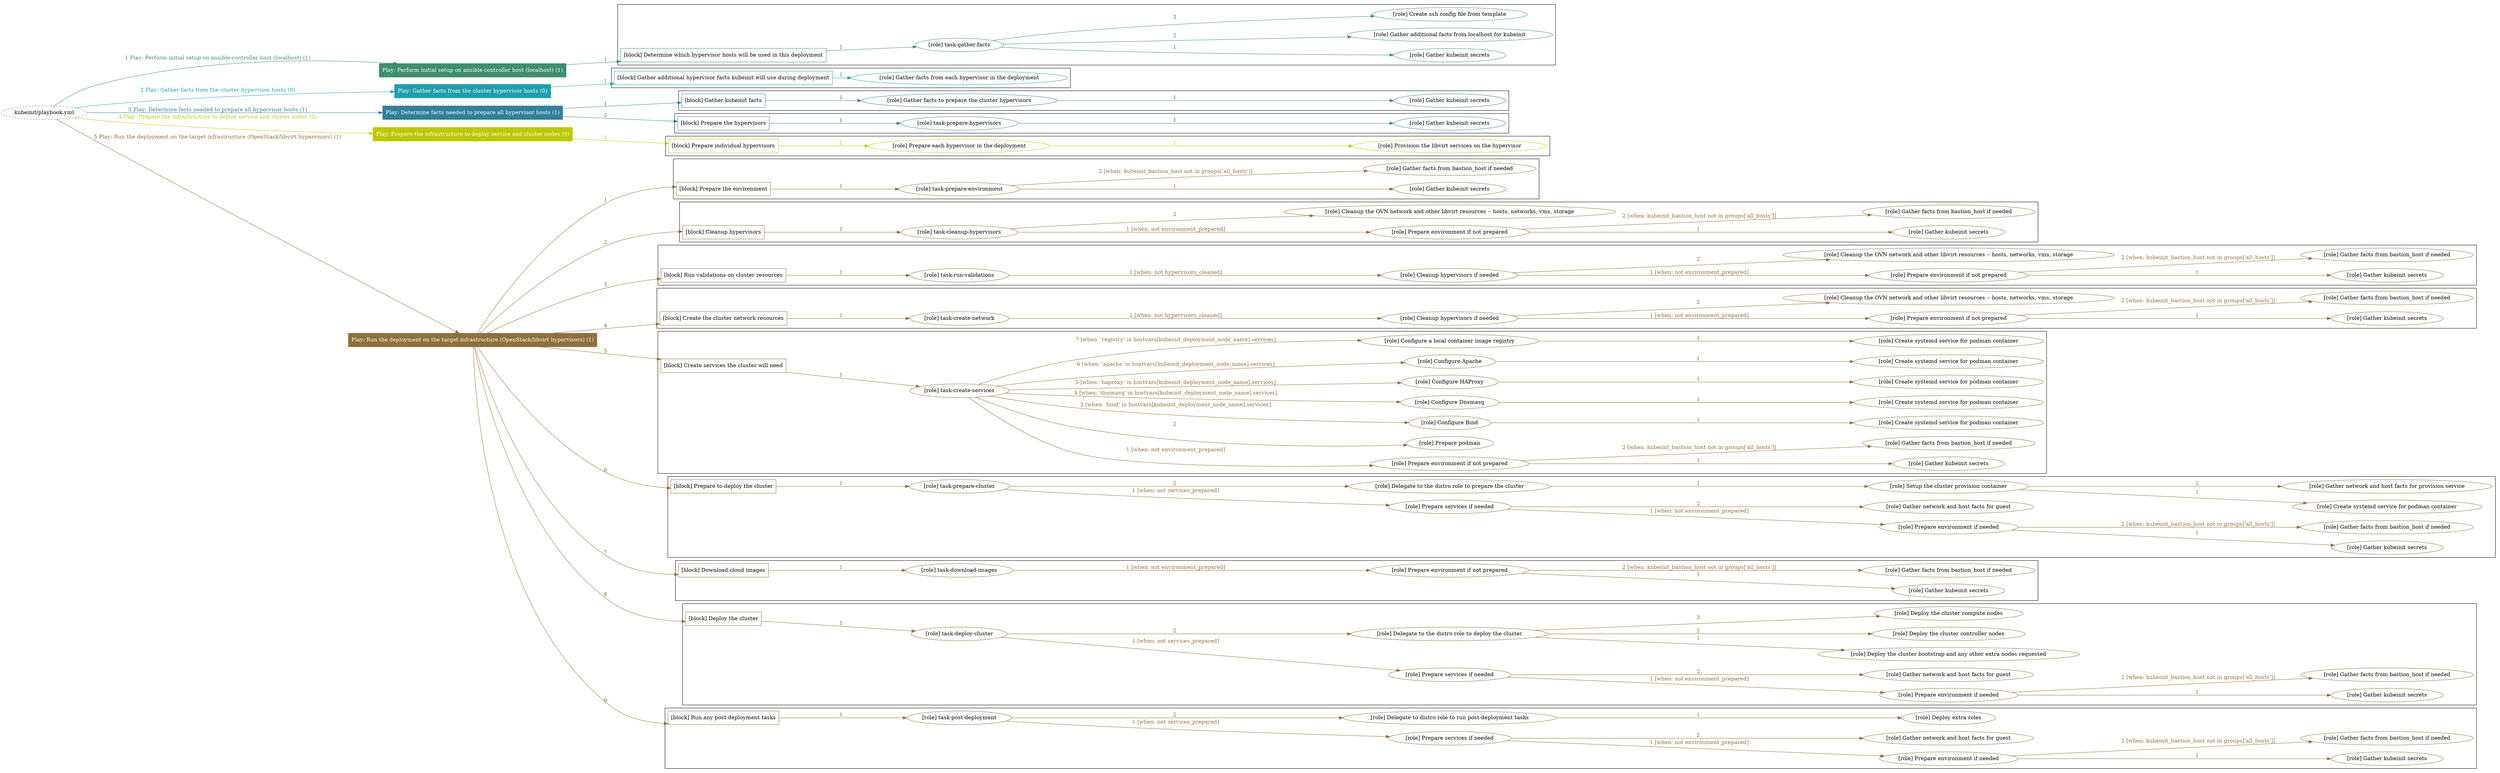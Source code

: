 digraph {
	graph [concentrate=true ordering=in rankdir=LR ratio=fill]
	edge [esep=5 sep=10]
	"kubeinit/playbook.yml" [URL="/home/runner/work/kubeinit/kubeinit/kubeinit/playbook.yml" id=playbook_536e1653 style=dotted]
	"kubeinit/playbook.yml" -> play_d19e8145 [label="1 Play: Perform initial setup on ansible-controller host (localhost) (1)" color="#3e8e6e" fontcolor="#3e8e6e" id=edge_play_d19e8145 labeltooltip="1 Play: Perform initial setup on ansible-controller host (localhost) (1)" tooltip="1 Play: Perform initial setup on ansible-controller host (localhost) (1)"]
	subgraph "Play: Perform initial setup on ansible-controller host (localhost) (1)" {
		play_d19e8145 [label="Play: Perform initial setup on ansible-controller host (localhost) (1)" URL="/home/runner/work/kubeinit/kubeinit/kubeinit/playbook.yml" color="#3e8e6e" fontcolor="#ffffff" id=play_d19e8145 shape=box style=filled tooltip=localhost]
		play_d19e8145 -> block_2a845698 [label=1 color="#3e8e6e" fontcolor="#3e8e6e" id=edge_block_2a845698 labeltooltip=1 tooltip=1]
		subgraph cluster_block_2a845698 {
			block_2a845698 [label="[block] Determine which hypervisor hosts will be used in this deployment" URL="/home/runner/work/kubeinit/kubeinit/kubeinit/playbook.yml" color="#3e8e6e" id=block_2a845698 labeltooltip="Determine which hypervisor hosts will be used in this deployment" shape=box tooltip="Determine which hypervisor hosts will be used in this deployment"]
			block_2a845698 -> role_b7014bce [label="1 " color="#3e8e6e" fontcolor="#3e8e6e" id=edge_role_b7014bce labeltooltip="1 " tooltip="1 "]
			subgraph "task-gather-facts" {
				role_b7014bce [label="[role] task-gather-facts" URL="/home/runner/work/kubeinit/kubeinit/kubeinit/playbook.yml" color="#3e8e6e" id=role_b7014bce tooltip="task-gather-facts"]
				role_b7014bce -> role_d60affe5 [label="1 " color="#3e8e6e" fontcolor="#3e8e6e" id=edge_role_d60affe5 labeltooltip="1 " tooltip="1 "]
				subgraph "Gather kubeinit secrets" {
					role_d60affe5 [label="[role] Gather kubeinit secrets" URL="/home/runner/.ansible/collections/ansible_collections/kubeinit/kubeinit/roles/kubeinit_prepare/tasks/build_hypervisors_group.yml" color="#3e8e6e" id=role_d60affe5 tooltip="Gather kubeinit secrets"]
				}
				role_b7014bce -> role_741e6eee [label="2 " color="#3e8e6e" fontcolor="#3e8e6e" id=edge_role_741e6eee labeltooltip="2 " tooltip="2 "]
				subgraph "Gather additional facts from localhost for kubeinit" {
					role_741e6eee [label="[role] Gather additional facts from localhost for kubeinit" URL="/home/runner/.ansible/collections/ansible_collections/kubeinit/kubeinit/roles/kubeinit_prepare/tasks/build_hypervisors_group.yml" color="#3e8e6e" id=role_741e6eee tooltip="Gather additional facts from localhost for kubeinit"]
				}
				role_b7014bce -> role_6c983007 [label="3 " color="#3e8e6e" fontcolor="#3e8e6e" id=edge_role_6c983007 labeltooltip="3 " tooltip="3 "]
				subgraph "Create ssh config file from template" {
					role_6c983007 [label="[role] Create ssh config file from template" URL="/home/runner/.ansible/collections/ansible_collections/kubeinit/kubeinit/roles/kubeinit_prepare/tasks/build_hypervisors_group.yml" color="#3e8e6e" id=role_6c983007 tooltip="Create ssh config file from template"]
				}
			}
		}
	}
	"kubeinit/playbook.yml" -> play_57cde529 [label="2 Play: Gather facts from the cluster hypervisor hosts (0)" color="#1f9fad" fontcolor="#1f9fad" id=edge_play_57cde529 labeltooltip="2 Play: Gather facts from the cluster hypervisor hosts (0)" tooltip="2 Play: Gather facts from the cluster hypervisor hosts (0)"]
	subgraph "Play: Gather facts from the cluster hypervisor hosts (0)" {
		play_57cde529 [label="Play: Gather facts from the cluster hypervisor hosts (0)" URL="/home/runner/work/kubeinit/kubeinit/kubeinit/playbook.yml" color="#1f9fad" fontcolor="#ffffff" id=play_57cde529 shape=box style=filled tooltip="Play: Gather facts from the cluster hypervisor hosts (0)"]
		play_57cde529 -> block_095877a0 [label=1 color="#1f9fad" fontcolor="#1f9fad" id=edge_block_095877a0 labeltooltip=1 tooltip=1]
		subgraph cluster_block_095877a0 {
			block_095877a0 [label="[block] Gather additional hypervisor facts kubeinit will use during deployment" URL="/home/runner/work/kubeinit/kubeinit/kubeinit/playbook.yml" color="#1f9fad" id=block_095877a0 labeltooltip="Gather additional hypervisor facts kubeinit will use during deployment" shape=box tooltip="Gather additional hypervisor facts kubeinit will use during deployment"]
			block_095877a0 -> role_99099897 [label="1 " color="#1f9fad" fontcolor="#1f9fad" id=edge_role_99099897 labeltooltip="1 " tooltip="1 "]
			subgraph "Gather facts from each hypervisor in the deployment" {
				role_99099897 [label="[role] Gather facts from each hypervisor in the deployment" URL="/home/runner/work/kubeinit/kubeinit/kubeinit/playbook.yml" color="#1f9fad" id=role_99099897 tooltip="Gather facts from each hypervisor in the deployment"]
			}
		}
	}
	"kubeinit/playbook.yml" -> play_1b77b745 [label="3 Play: Determine facts needed to prepare all hypervisor hosts (1)" color="#32809a" fontcolor="#32809a" id=edge_play_1b77b745 labeltooltip="3 Play: Determine facts needed to prepare all hypervisor hosts (1)" tooltip="3 Play: Determine facts needed to prepare all hypervisor hosts (1)"]
	subgraph "Play: Determine facts needed to prepare all hypervisor hosts (1)" {
		play_1b77b745 [label="Play: Determine facts needed to prepare all hypervisor hosts (1)" URL="/home/runner/work/kubeinit/kubeinit/kubeinit/playbook.yml" color="#32809a" fontcolor="#ffffff" id=play_1b77b745 shape=box style=filled tooltip=localhost]
		play_1b77b745 -> block_dcd01503 [label=1 color="#32809a" fontcolor="#32809a" id=edge_block_dcd01503 labeltooltip=1 tooltip=1]
		subgraph cluster_block_dcd01503 {
			block_dcd01503 [label="[block] Gather kubeinit facts" URL="/home/runner/work/kubeinit/kubeinit/kubeinit/playbook.yml" color="#32809a" id=block_dcd01503 labeltooltip="Gather kubeinit facts" shape=box tooltip="Gather kubeinit facts"]
			block_dcd01503 -> role_339c3f8f [label="1 " color="#32809a" fontcolor="#32809a" id=edge_role_339c3f8f labeltooltip="1 " tooltip="1 "]
			subgraph "Gather facts to prepare the cluster hypervisors" {
				role_339c3f8f [label="[role] Gather facts to prepare the cluster hypervisors" URL="/home/runner/work/kubeinit/kubeinit/kubeinit/playbook.yml" color="#32809a" id=role_339c3f8f tooltip="Gather facts to prepare the cluster hypervisors"]
				role_339c3f8f -> role_baa104d7 [label="1 " color="#32809a" fontcolor="#32809a" id=edge_role_baa104d7 labeltooltip="1 " tooltip="1 "]
				subgraph "Gather kubeinit secrets" {
					role_baa104d7 [label="[role] Gather kubeinit secrets" URL="/home/runner/.ansible/collections/ansible_collections/kubeinit/kubeinit/roles/kubeinit_prepare/tasks/gather_kubeinit_facts.yml" color="#32809a" id=role_baa104d7 tooltip="Gather kubeinit secrets"]
				}
			}
		}
		play_1b77b745 -> block_ede0d132 [label=2 color="#32809a" fontcolor="#32809a" id=edge_block_ede0d132 labeltooltip=2 tooltip=2]
		subgraph cluster_block_ede0d132 {
			block_ede0d132 [label="[block] Prepare the hypervisors" URL="/home/runner/work/kubeinit/kubeinit/kubeinit/playbook.yml" color="#32809a" id=block_ede0d132 labeltooltip="Prepare the hypervisors" shape=box tooltip="Prepare the hypervisors"]
			block_ede0d132 -> role_e1e25943 [label="1 " color="#32809a" fontcolor="#32809a" id=edge_role_e1e25943 labeltooltip="1 " tooltip="1 "]
			subgraph "task-prepare-hypervisors" {
				role_e1e25943 [label="[role] task-prepare-hypervisors" URL="/home/runner/work/kubeinit/kubeinit/kubeinit/playbook.yml" color="#32809a" id=role_e1e25943 tooltip="task-prepare-hypervisors"]
				role_e1e25943 -> role_e55cdcf3 [label="1 " color="#32809a" fontcolor="#32809a" id=edge_role_e55cdcf3 labeltooltip="1 " tooltip="1 "]
				subgraph "Gather kubeinit secrets" {
					role_e55cdcf3 [label="[role] Gather kubeinit secrets" URL="/home/runner/.ansible/collections/ansible_collections/kubeinit/kubeinit/roles/kubeinit_prepare/tasks/gather_kubeinit_facts.yml" color="#32809a" id=role_e55cdcf3 tooltip="Gather kubeinit secrets"]
				}
			}
		}
	}
	"kubeinit/playbook.yml" -> play_817be9ef [label="4 Play: Prepare the infrastructure to deploy service and cluster nodes (0)" color="#bdc804" fontcolor="#bdc804" id=edge_play_817be9ef labeltooltip="4 Play: Prepare the infrastructure to deploy service and cluster nodes (0)" tooltip="4 Play: Prepare the infrastructure to deploy service and cluster nodes (0)"]
	subgraph "Play: Prepare the infrastructure to deploy service and cluster nodes (0)" {
		play_817be9ef [label="Play: Prepare the infrastructure to deploy service and cluster nodes (0)" URL="/home/runner/work/kubeinit/kubeinit/kubeinit/playbook.yml" color="#bdc804" fontcolor="#ffffff" id=play_817be9ef shape=box style=filled tooltip="Play: Prepare the infrastructure to deploy service and cluster nodes (0)"]
		play_817be9ef -> block_fa9b9aba [label=1 color="#bdc804" fontcolor="#bdc804" id=edge_block_fa9b9aba labeltooltip=1 tooltip=1]
		subgraph cluster_block_fa9b9aba {
			block_fa9b9aba [label="[block] Prepare individual hypervisors" URL="/home/runner/work/kubeinit/kubeinit/kubeinit/playbook.yml" color="#bdc804" id=block_fa9b9aba labeltooltip="Prepare individual hypervisors" shape=box tooltip="Prepare individual hypervisors"]
			block_fa9b9aba -> role_d455f2ff [label="1 " color="#bdc804" fontcolor="#bdc804" id=edge_role_d455f2ff labeltooltip="1 " tooltip="1 "]
			subgraph "Prepare each hypervisor in the deployment" {
				role_d455f2ff [label="[role] Prepare each hypervisor in the deployment" URL="/home/runner/work/kubeinit/kubeinit/kubeinit/playbook.yml" color="#bdc804" id=role_d455f2ff tooltip="Prepare each hypervisor in the deployment"]
				role_d455f2ff -> role_e5046415 [label="1 " color="#bdc804" fontcolor="#bdc804" id=edge_role_e5046415 labeltooltip="1 " tooltip="1 "]
				subgraph "Provision the libvirt services on the hypervisor" {
					role_e5046415 [label="[role] Provision the libvirt services on the hypervisor" URL="/home/runner/.ansible/collections/ansible_collections/kubeinit/kubeinit/roles/kubeinit_prepare/tasks/prepare_hypervisor.yml" color="#bdc804" id=role_e5046415 tooltip="Provision the libvirt services on the hypervisor"]
				}
			}
		}
	}
	"kubeinit/playbook.yml" -> play_9787d00e [label="5 Play: Run the deployment on the target infrastructure (OpenStack/libvirt hypervisors) (1)" color="#906f3c" fontcolor="#906f3c" id=edge_play_9787d00e labeltooltip="5 Play: Run the deployment on the target infrastructure (OpenStack/libvirt hypervisors) (1)" tooltip="5 Play: Run the deployment on the target infrastructure (OpenStack/libvirt hypervisors) (1)"]
	subgraph "Play: Run the deployment on the target infrastructure (OpenStack/libvirt hypervisors) (1)" {
		play_9787d00e [label="Play: Run the deployment on the target infrastructure (OpenStack/libvirt hypervisors) (1)" URL="/home/runner/work/kubeinit/kubeinit/kubeinit/playbook.yml" color="#906f3c" fontcolor="#ffffff" id=play_9787d00e shape=box style=filled tooltip=localhost]
		play_9787d00e -> block_b60f0df5 [label=1 color="#906f3c" fontcolor="#906f3c" id=edge_block_b60f0df5 labeltooltip=1 tooltip=1]
		subgraph cluster_block_b60f0df5 {
			block_b60f0df5 [label="[block] Prepare the environment" URL="/home/runner/work/kubeinit/kubeinit/kubeinit/playbook.yml" color="#906f3c" id=block_b60f0df5 labeltooltip="Prepare the environment" shape=box tooltip="Prepare the environment"]
			block_b60f0df5 -> role_6a1b9db6 [label="1 " color="#906f3c" fontcolor="#906f3c" id=edge_role_6a1b9db6 labeltooltip="1 " tooltip="1 "]
			subgraph "task-prepare-environment" {
				role_6a1b9db6 [label="[role] task-prepare-environment" URL="/home/runner/work/kubeinit/kubeinit/kubeinit/playbook.yml" color="#906f3c" id=role_6a1b9db6 tooltip="task-prepare-environment"]
				role_6a1b9db6 -> role_4bc2c5f5 [label="1 " color="#906f3c" fontcolor="#906f3c" id=edge_role_4bc2c5f5 labeltooltip="1 " tooltip="1 "]
				subgraph "Gather kubeinit secrets" {
					role_4bc2c5f5 [label="[role] Gather kubeinit secrets" URL="/home/runner/.ansible/collections/ansible_collections/kubeinit/kubeinit/roles/kubeinit_prepare/tasks/gather_kubeinit_facts.yml" color="#906f3c" id=role_4bc2c5f5 tooltip="Gather kubeinit secrets"]
				}
				role_6a1b9db6 -> role_18a7c5f8 [label="2 [when: kubeinit_bastion_host not in groups['all_hosts']]" color="#906f3c" fontcolor="#906f3c" id=edge_role_18a7c5f8 labeltooltip="2 [when: kubeinit_bastion_host not in groups['all_hosts']]" tooltip="2 [when: kubeinit_bastion_host not in groups['all_hosts']]"]
				subgraph "Gather facts from bastion_host if needed" {
					role_18a7c5f8 [label="[role] Gather facts from bastion_host if needed" URL="/home/runner/.ansible/collections/ansible_collections/kubeinit/kubeinit/roles/kubeinit_prepare/tasks/main.yml" color="#906f3c" id=role_18a7c5f8 tooltip="Gather facts from bastion_host if needed"]
				}
			}
		}
		play_9787d00e -> block_d69b120b [label=2 color="#906f3c" fontcolor="#906f3c" id=edge_block_d69b120b labeltooltip=2 tooltip=2]
		subgraph cluster_block_d69b120b {
			block_d69b120b [label="[block] Cleanup hypervisors" URL="/home/runner/work/kubeinit/kubeinit/kubeinit/playbook.yml" color="#906f3c" id=block_d69b120b labeltooltip="Cleanup hypervisors" shape=box tooltip="Cleanup hypervisors"]
			block_d69b120b -> role_2aea945e [label="1 " color="#906f3c" fontcolor="#906f3c" id=edge_role_2aea945e labeltooltip="1 " tooltip="1 "]
			subgraph "task-cleanup-hypervisors" {
				role_2aea945e [label="[role] task-cleanup-hypervisors" URL="/home/runner/work/kubeinit/kubeinit/kubeinit/playbook.yml" color="#906f3c" id=role_2aea945e tooltip="task-cleanup-hypervisors"]
				role_2aea945e -> role_a7396faf [label="1 [when: not environment_prepared]" color="#906f3c" fontcolor="#906f3c" id=edge_role_a7396faf labeltooltip="1 [when: not environment_prepared]" tooltip="1 [when: not environment_prepared]"]
				subgraph "Prepare environment if not prepared" {
					role_a7396faf [label="[role] Prepare environment if not prepared" URL="/home/runner/.ansible/collections/ansible_collections/kubeinit/kubeinit/roles/kubeinit_libvirt/tasks/cleanup_hypervisors.yml" color="#906f3c" id=role_a7396faf tooltip="Prepare environment if not prepared"]
					role_a7396faf -> role_5c19ab25 [label="1 " color="#906f3c" fontcolor="#906f3c" id=edge_role_5c19ab25 labeltooltip="1 " tooltip="1 "]
					subgraph "Gather kubeinit secrets" {
						role_5c19ab25 [label="[role] Gather kubeinit secrets" URL="/home/runner/.ansible/collections/ansible_collections/kubeinit/kubeinit/roles/kubeinit_prepare/tasks/gather_kubeinit_facts.yml" color="#906f3c" id=role_5c19ab25 tooltip="Gather kubeinit secrets"]
					}
					role_a7396faf -> role_3198358d [label="2 [when: kubeinit_bastion_host not in groups['all_hosts']]" color="#906f3c" fontcolor="#906f3c" id=edge_role_3198358d labeltooltip="2 [when: kubeinit_bastion_host not in groups['all_hosts']]" tooltip="2 [when: kubeinit_bastion_host not in groups['all_hosts']]"]
					subgraph "Gather facts from bastion_host if needed" {
						role_3198358d [label="[role] Gather facts from bastion_host if needed" URL="/home/runner/.ansible/collections/ansible_collections/kubeinit/kubeinit/roles/kubeinit_prepare/tasks/main.yml" color="#906f3c" id=role_3198358d tooltip="Gather facts from bastion_host if needed"]
					}
				}
				role_2aea945e -> role_b24b6e1f [label="2 " color="#906f3c" fontcolor="#906f3c" id=edge_role_b24b6e1f labeltooltip="2 " tooltip="2 "]
				subgraph "Cleanup the OVN network and other libvirt resources -- hosts, networks, vms, storage" {
					role_b24b6e1f [label="[role] Cleanup the OVN network and other libvirt resources -- hosts, networks, vms, storage" URL="/home/runner/.ansible/collections/ansible_collections/kubeinit/kubeinit/roles/kubeinit_libvirt/tasks/cleanup_hypervisors.yml" color="#906f3c" id=role_b24b6e1f tooltip="Cleanup the OVN network and other libvirt resources -- hosts, networks, vms, storage"]
				}
			}
		}
		play_9787d00e -> block_222ce7fc [label=3 color="#906f3c" fontcolor="#906f3c" id=edge_block_222ce7fc labeltooltip=3 tooltip=3]
		subgraph cluster_block_222ce7fc {
			block_222ce7fc [label="[block] Run validations on cluster resources" URL="/home/runner/work/kubeinit/kubeinit/kubeinit/playbook.yml" color="#906f3c" id=block_222ce7fc labeltooltip="Run validations on cluster resources" shape=box tooltip="Run validations on cluster resources"]
			block_222ce7fc -> role_5809503c [label="1 " color="#906f3c" fontcolor="#906f3c" id=edge_role_5809503c labeltooltip="1 " tooltip="1 "]
			subgraph "task-run-validations" {
				role_5809503c [label="[role] task-run-validations" URL="/home/runner/work/kubeinit/kubeinit/kubeinit/playbook.yml" color="#906f3c" id=role_5809503c tooltip="task-run-validations"]
				role_5809503c -> role_5048a09a [label="1 [when: not hypervisors_cleaned]" color="#906f3c" fontcolor="#906f3c" id=edge_role_5048a09a labeltooltip="1 [when: not hypervisors_cleaned]" tooltip="1 [when: not hypervisors_cleaned]"]
				subgraph "Cleanup hypervisors if needed" {
					role_5048a09a [label="[role] Cleanup hypervisors if needed" URL="/home/runner/.ansible/collections/ansible_collections/kubeinit/kubeinit/roles/kubeinit_validations/tasks/main.yml" color="#906f3c" id=role_5048a09a tooltip="Cleanup hypervisors if needed"]
					role_5048a09a -> role_696407e7 [label="1 [when: not environment_prepared]" color="#906f3c" fontcolor="#906f3c" id=edge_role_696407e7 labeltooltip="1 [when: not environment_prepared]" tooltip="1 [when: not environment_prepared]"]
					subgraph "Prepare environment if not prepared" {
						role_696407e7 [label="[role] Prepare environment if not prepared" URL="/home/runner/.ansible/collections/ansible_collections/kubeinit/kubeinit/roles/kubeinit_libvirt/tasks/cleanup_hypervisors.yml" color="#906f3c" id=role_696407e7 tooltip="Prepare environment if not prepared"]
						role_696407e7 -> role_af01a16d [label="1 " color="#906f3c" fontcolor="#906f3c" id=edge_role_af01a16d labeltooltip="1 " tooltip="1 "]
						subgraph "Gather kubeinit secrets" {
							role_af01a16d [label="[role] Gather kubeinit secrets" URL="/home/runner/.ansible/collections/ansible_collections/kubeinit/kubeinit/roles/kubeinit_prepare/tasks/gather_kubeinit_facts.yml" color="#906f3c" id=role_af01a16d tooltip="Gather kubeinit secrets"]
						}
						role_696407e7 -> role_0f91b8a7 [label="2 [when: kubeinit_bastion_host not in groups['all_hosts']]" color="#906f3c" fontcolor="#906f3c" id=edge_role_0f91b8a7 labeltooltip="2 [when: kubeinit_bastion_host not in groups['all_hosts']]" tooltip="2 [when: kubeinit_bastion_host not in groups['all_hosts']]"]
						subgraph "Gather facts from bastion_host if needed" {
							role_0f91b8a7 [label="[role] Gather facts from bastion_host if needed" URL="/home/runner/.ansible/collections/ansible_collections/kubeinit/kubeinit/roles/kubeinit_prepare/tasks/main.yml" color="#906f3c" id=role_0f91b8a7 tooltip="Gather facts from bastion_host if needed"]
						}
					}
					role_5048a09a -> role_19689805 [label="2 " color="#906f3c" fontcolor="#906f3c" id=edge_role_19689805 labeltooltip="2 " tooltip="2 "]
					subgraph "Cleanup the OVN network and other libvirt resources -- hosts, networks, vms, storage" {
						role_19689805 [label="[role] Cleanup the OVN network and other libvirt resources -- hosts, networks, vms, storage" URL="/home/runner/.ansible/collections/ansible_collections/kubeinit/kubeinit/roles/kubeinit_libvirt/tasks/cleanup_hypervisors.yml" color="#906f3c" id=role_19689805 tooltip="Cleanup the OVN network and other libvirt resources -- hosts, networks, vms, storage"]
					}
				}
			}
		}
		play_9787d00e -> block_8fdc8de7 [label=4 color="#906f3c" fontcolor="#906f3c" id=edge_block_8fdc8de7 labeltooltip=4 tooltip=4]
		subgraph cluster_block_8fdc8de7 {
			block_8fdc8de7 [label="[block] Create the cluster network resources" URL="/home/runner/work/kubeinit/kubeinit/kubeinit/playbook.yml" color="#906f3c" id=block_8fdc8de7 labeltooltip="Create the cluster network resources" shape=box tooltip="Create the cluster network resources"]
			block_8fdc8de7 -> role_e1dab048 [label="1 " color="#906f3c" fontcolor="#906f3c" id=edge_role_e1dab048 labeltooltip="1 " tooltip="1 "]
			subgraph "task-create-network" {
				role_e1dab048 [label="[role] task-create-network" URL="/home/runner/work/kubeinit/kubeinit/kubeinit/playbook.yml" color="#906f3c" id=role_e1dab048 tooltip="task-create-network"]
				role_e1dab048 -> role_4e557529 [label="1 [when: not hypervisors_cleaned]" color="#906f3c" fontcolor="#906f3c" id=edge_role_4e557529 labeltooltip="1 [when: not hypervisors_cleaned]" tooltip="1 [when: not hypervisors_cleaned]"]
				subgraph "Cleanup hypervisors if needed" {
					role_4e557529 [label="[role] Cleanup hypervisors if needed" URL="/home/runner/.ansible/collections/ansible_collections/kubeinit/kubeinit/roles/kubeinit_libvirt/tasks/create_network.yml" color="#906f3c" id=role_4e557529 tooltip="Cleanup hypervisors if needed"]
					role_4e557529 -> role_52177802 [label="1 [when: not environment_prepared]" color="#906f3c" fontcolor="#906f3c" id=edge_role_52177802 labeltooltip="1 [when: not environment_prepared]" tooltip="1 [when: not environment_prepared]"]
					subgraph "Prepare environment if not prepared" {
						role_52177802 [label="[role] Prepare environment if not prepared" URL="/home/runner/.ansible/collections/ansible_collections/kubeinit/kubeinit/roles/kubeinit_libvirt/tasks/cleanup_hypervisors.yml" color="#906f3c" id=role_52177802 tooltip="Prepare environment if not prepared"]
						role_52177802 -> role_c69dbb1b [label="1 " color="#906f3c" fontcolor="#906f3c" id=edge_role_c69dbb1b labeltooltip="1 " tooltip="1 "]
						subgraph "Gather kubeinit secrets" {
							role_c69dbb1b [label="[role] Gather kubeinit secrets" URL="/home/runner/.ansible/collections/ansible_collections/kubeinit/kubeinit/roles/kubeinit_prepare/tasks/gather_kubeinit_facts.yml" color="#906f3c" id=role_c69dbb1b tooltip="Gather kubeinit secrets"]
						}
						role_52177802 -> role_d8e983b0 [label="2 [when: kubeinit_bastion_host not in groups['all_hosts']]" color="#906f3c" fontcolor="#906f3c" id=edge_role_d8e983b0 labeltooltip="2 [when: kubeinit_bastion_host not in groups['all_hosts']]" tooltip="2 [when: kubeinit_bastion_host not in groups['all_hosts']]"]
						subgraph "Gather facts from bastion_host if needed" {
							role_d8e983b0 [label="[role] Gather facts from bastion_host if needed" URL="/home/runner/.ansible/collections/ansible_collections/kubeinit/kubeinit/roles/kubeinit_prepare/tasks/main.yml" color="#906f3c" id=role_d8e983b0 tooltip="Gather facts from bastion_host if needed"]
						}
					}
					role_4e557529 -> role_0065b290 [label="2 " color="#906f3c" fontcolor="#906f3c" id=edge_role_0065b290 labeltooltip="2 " tooltip="2 "]
					subgraph "Cleanup the OVN network and other libvirt resources -- hosts, networks, vms, storage" {
						role_0065b290 [label="[role] Cleanup the OVN network and other libvirt resources -- hosts, networks, vms, storage" URL="/home/runner/.ansible/collections/ansible_collections/kubeinit/kubeinit/roles/kubeinit_libvirt/tasks/cleanup_hypervisors.yml" color="#906f3c" id=role_0065b290 tooltip="Cleanup the OVN network and other libvirt resources -- hosts, networks, vms, storage"]
					}
				}
			}
		}
		play_9787d00e -> block_e290e1c3 [label=5 color="#906f3c" fontcolor="#906f3c" id=edge_block_e290e1c3 labeltooltip=5 tooltip=5]
		subgraph cluster_block_e290e1c3 {
			block_e290e1c3 [label="[block] Create services the cluster will need" URL="/home/runner/work/kubeinit/kubeinit/kubeinit/playbook.yml" color="#906f3c" id=block_e290e1c3 labeltooltip="Create services the cluster will need" shape=box tooltip="Create services the cluster will need"]
			block_e290e1c3 -> role_30becdc7 [label="1 " color="#906f3c" fontcolor="#906f3c" id=edge_role_30becdc7 labeltooltip="1 " tooltip="1 "]
			subgraph "task-create-services" {
				role_30becdc7 [label="[role] task-create-services" URL="/home/runner/work/kubeinit/kubeinit/kubeinit/playbook.yml" color="#906f3c" id=role_30becdc7 tooltip="task-create-services"]
				role_30becdc7 -> role_2ed056f4 [label="1 [when: not environment_prepared]" color="#906f3c" fontcolor="#906f3c" id=edge_role_2ed056f4 labeltooltip="1 [when: not environment_prepared]" tooltip="1 [when: not environment_prepared]"]
				subgraph "Prepare environment if not prepared" {
					role_2ed056f4 [label="[role] Prepare environment if not prepared" URL="/home/runner/.ansible/collections/ansible_collections/kubeinit/kubeinit/roles/kubeinit_services/tasks/main.yml" color="#906f3c" id=role_2ed056f4 tooltip="Prepare environment if not prepared"]
					role_2ed056f4 -> role_b0fe1ce4 [label="1 " color="#906f3c" fontcolor="#906f3c" id=edge_role_b0fe1ce4 labeltooltip="1 " tooltip="1 "]
					subgraph "Gather kubeinit secrets" {
						role_b0fe1ce4 [label="[role] Gather kubeinit secrets" URL="/home/runner/.ansible/collections/ansible_collections/kubeinit/kubeinit/roles/kubeinit_prepare/tasks/gather_kubeinit_facts.yml" color="#906f3c" id=role_b0fe1ce4 tooltip="Gather kubeinit secrets"]
					}
					role_2ed056f4 -> role_1bc9edb7 [label="2 [when: kubeinit_bastion_host not in groups['all_hosts']]" color="#906f3c" fontcolor="#906f3c" id=edge_role_1bc9edb7 labeltooltip="2 [when: kubeinit_bastion_host not in groups['all_hosts']]" tooltip="2 [when: kubeinit_bastion_host not in groups['all_hosts']]"]
					subgraph "Gather facts from bastion_host if needed" {
						role_1bc9edb7 [label="[role] Gather facts from bastion_host if needed" URL="/home/runner/.ansible/collections/ansible_collections/kubeinit/kubeinit/roles/kubeinit_prepare/tasks/main.yml" color="#906f3c" id=role_1bc9edb7 tooltip="Gather facts from bastion_host if needed"]
					}
				}
				role_30becdc7 -> role_b259c4d1 [label="2 " color="#906f3c" fontcolor="#906f3c" id=edge_role_b259c4d1 labeltooltip="2 " tooltip="2 "]
				subgraph "Prepare podman" {
					role_b259c4d1 [label="[role] Prepare podman" URL="/home/runner/.ansible/collections/ansible_collections/kubeinit/kubeinit/roles/kubeinit_services/tasks/00_create_service_pod.yml" color="#906f3c" id=role_b259c4d1 tooltip="Prepare podman"]
				}
				role_30becdc7 -> role_e6d144d3 [label="3 [when: 'bind' in hostvars[kubeinit_deployment_node_name].services]" color="#906f3c" fontcolor="#906f3c" id=edge_role_e6d144d3 labeltooltip="3 [when: 'bind' in hostvars[kubeinit_deployment_node_name].services]" tooltip="3 [when: 'bind' in hostvars[kubeinit_deployment_node_name].services]"]
				subgraph "Configure Bind" {
					role_e6d144d3 [label="[role] Configure Bind" URL="/home/runner/.ansible/collections/ansible_collections/kubeinit/kubeinit/roles/kubeinit_services/tasks/start_services_containers.yml" color="#906f3c" id=role_e6d144d3 tooltip="Configure Bind"]
					role_e6d144d3 -> role_c6e4c857 [label="1 " color="#906f3c" fontcolor="#906f3c" id=edge_role_c6e4c857 labeltooltip="1 " tooltip="1 "]
					subgraph "Create systemd service for podman container" {
						role_c6e4c857 [label="[role] Create systemd service for podman container" URL="/home/runner/.ansible/collections/ansible_collections/kubeinit/kubeinit/roles/kubeinit_bind/tasks/main.yml" color="#906f3c" id=role_c6e4c857 tooltip="Create systemd service for podman container"]
					}
				}
				role_30becdc7 -> role_c05aa86b [label="4 [when: 'dnsmasq' in hostvars[kubeinit_deployment_node_name].services]" color="#906f3c" fontcolor="#906f3c" id=edge_role_c05aa86b labeltooltip="4 [when: 'dnsmasq' in hostvars[kubeinit_deployment_node_name].services]" tooltip="4 [when: 'dnsmasq' in hostvars[kubeinit_deployment_node_name].services]"]
				subgraph "Configure Dnsmasq" {
					role_c05aa86b [label="[role] Configure Dnsmasq" URL="/home/runner/.ansible/collections/ansible_collections/kubeinit/kubeinit/roles/kubeinit_services/tasks/start_services_containers.yml" color="#906f3c" id=role_c05aa86b tooltip="Configure Dnsmasq"]
					role_c05aa86b -> role_eff75c15 [label="1 " color="#906f3c" fontcolor="#906f3c" id=edge_role_eff75c15 labeltooltip="1 " tooltip="1 "]
					subgraph "Create systemd service for podman container" {
						role_eff75c15 [label="[role] Create systemd service for podman container" URL="/home/runner/.ansible/collections/ansible_collections/kubeinit/kubeinit/roles/kubeinit_dnsmasq/tasks/main.yml" color="#906f3c" id=role_eff75c15 tooltip="Create systemd service for podman container"]
					}
				}
				role_30becdc7 -> role_5dcd0695 [label="5 [when: 'haproxy' in hostvars[kubeinit_deployment_node_name].services]" color="#906f3c" fontcolor="#906f3c" id=edge_role_5dcd0695 labeltooltip="5 [when: 'haproxy' in hostvars[kubeinit_deployment_node_name].services]" tooltip="5 [when: 'haproxy' in hostvars[kubeinit_deployment_node_name].services]"]
				subgraph "Configure HAProxy" {
					role_5dcd0695 [label="[role] Configure HAProxy" URL="/home/runner/.ansible/collections/ansible_collections/kubeinit/kubeinit/roles/kubeinit_services/tasks/start_services_containers.yml" color="#906f3c" id=role_5dcd0695 tooltip="Configure HAProxy"]
					role_5dcd0695 -> role_a35624a4 [label="1 " color="#906f3c" fontcolor="#906f3c" id=edge_role_a35624a4 labeltooltip="1 " tooltip="1 "]
					subgraph "Create systemd service for podman container" {
						role_a35624a4 [label="[role] Create systemd service for podman container" URL="/home/runner/.ansible/collections/ansible_collections/kubeinit/kubeinit/roles/kubeinit_haproxy/tasks/main.yml" color="#906f3c" id=role_a35624a4 tooltip="Create systemd service for podman container"]
					}
				}
				role_30becdc7 -> role_e043e0f7 [label="6 [when: 'apache' in hostvars[kubeinit_deployment_node_name].services]" color="#906f3c" fontcolor="#906f3c" id=edge_role_e043e0f7 labeltooltip="6 [when: 'apache' in hostvars[kubeinit_deployment_node_name].services]" tooltip="6 [when: 'apache' in hostvars[kubeinit_deployment_node_name].services]"]
				subgraph "Configure Apache" {
					role_e043e0f7 [label="[role] Configure Apache" URL="/home/runner/.ansible/collections/ansible_collections/kubeinit/kubeinit/roles/kubeinit_services/tasks/start_services_containers.yml" color="#906f3c" id=role_e043e0f7 tooltip="Configure Apache"]
					role_e043e0f7 -> role_1b31c69c [label="1 " color="#906f3c" fontcolor="#906f3c" id=edge_role_1b31c69c labeltooltip="1 " tooltip="1 "]
					subgraph "Create systemd service for podman container" {
						role_1b31c69c [label="[role] Create systemd service for podman container" URL="/home/runner/.ansible/collections/ansible_collections/kubeinit/kubeinit/roles/kubeinit_apache/tasks/main.yml" color="#906f3c" id=role_1b31c69c tooltip="Create systemd service for podman container"]
					}
				}
				role_30becdc7 -> role_8e0db9c0 [label="7 [when: 'registry' in hostvars[kubeinit_deployment_node_name].services]" color="#906f3c" fontcolor="#906f3c" id=edge_role_8e0db9c0 labeltooltip="7 [when: 'registry' in hostvars[kubeinit_deployment_node_name].services]" tooltip="7 [when: 'registry' in hostvars[kubeinit_deployment_node_name].services]"]
				subgraph "Configure a local container image registry" {
					role_8e0db9c0 [label="[role] Configure a local container image registry" URL="/home/runner/.ansible/collections/ansible_collections/kubeinit/kubeinit/roles/kubeinit_services/tasks/start_services_containers.yml" color="#906f3c" id=role_8e0db9c0 tooltip="Configure a local container image registry"]
					role_8e0db9c0 -> role_95a205aa [label="1 " color="#906f3c" fontcolor="#906f3c" id=edge_role_95a205aa labeltooltip="1 " tooltip="1 "]
					subgraph "Create systemd service for podman container" {
						role_95a205aa [label="[role] Create systemd service for podman container" URL="/home/runner/.ansible/collections/ansible_collections/kubeinit/kubeinit/roles/kubeinit_registry/tasks/main.yml" color="#906f3c" id=role_95a205aa tooltip="Create systemd service for podman container"]
					}
				}
			}
		}
		play_9787d00e -> block_114ffc2c [label=6 color="#906f3c" fontcolor="#906f3c" id=edge_block_114ffc2c labeltooltip=6 tooltip=6]
		subgraph cluster_block_114ffc2c {
			block_114ffc2c [label="[block] Prepare to deploy the cluster" URL="/home/runner/work/kubeinit/kubeinit/kubeinit/playbook.yml" color="#906f3c" id=block_114ffc2c labeltooltip="Prepare to deploy the cluster" shape=box tooltip="Prepare to deploy the cluster"]
			block_114ffc2c -> role_fa6394b7 [label="1 " color="#906f3c" fontcolor="#906f3c" id=edge_role_fa6394b7 labeltooltip="1 " tooltip="1 "]
			subgraph "task-prepare-cluster" {
				role_fa6394b7 [label="[role] task-prepare-cluster" URL="/home/runner/work/kubeinit/kubeinit/kubeinit/playbook.yml" color="#906f3c" id=role_fa6394b7 tooltip="task-prepare-cluster"]
				role_fa6394b7 -> role_46e6012e [label="1 [when: not services_prepared]" color="#906f3c" fontcolor="#906f3c" id=edge_role_46e6012e labeltooltip="1 [when: not services_prepared]" tooltip="1 [when: not services_prepared]"]
				subgraph "Prepare services if needed" {
					role_46e6012e [label="[role] Prepare services if needed" URL="/home/runner/.ansible/collections/ansible_collections/kubeinit/kubeinit/roles/kubeinit_prepare/tasks/prepare_cluster.yml" color="#906f3c" id=role_46e6012e tooltip="Prepare services if needed"]
					role_46e6012e -> role_2dca11b1 [label="1 [when: not environment_prepared]" color="#906f3c" fontcolor="#906f3c" id=edge_role_2dca11b1 labeltooltip="1 [when: not environment_prepared]" tooltip="1 [when: not environment_prepared]"]
					subgraph "Prepare environment if needed" {
						role_2dca11b1 [label="[role] Prepare environment if needed" URL="/home/runner/.ansible/collections/ansible_collections/kubeinit/kubeinit/roles/kubeinit_services/tasks/prepare_services.yml" color="#906f3c" id=role_2dca11b1 tooltip="Prepare environment if needed"]
						role_2dca11b1 -> role_6d3ef666 [label="1 " color="#906f3c" fontcolor="#906f3c" id=edge_role_6d3ef666 labeltooltip="1 " tooltip="1 "]
						subgraph "Gather kubeinit secrets" {
							role_6d3ef666 [label="[role] Gather kubeinit secrets" URL="/home/runner/.ansible/collections/ansible_collections/kubeinit/kubeinit/roles/kubeinit_prepare/tasks/gather_kubeinit_facts.yml" color="#906f3c" id=role_6d3ef666 tooltip="Gather kubeinit secrets"]
						}
						role_2dca11b1 -> role_0de8d623 [label="2 [when: kubeinit_bastion_host not in groups['all_hosts']]" color="#906f3c" fontcolor="#906f3c" id=edge_role_0de8d623 labeltooltip="2 [when: kubeinit_bastion_host not in groups['all_hosts']]" tooltip="2 [when: kubeinit_bastion_host not in groups['all_hosts']]"]
						subgraph "Gather facts from bastion_host if needed" {
							role_0de8d623 [label="[role] Gather facts from bastion_host if needed" URL="/home/runner/.ansible/collections/ansible_collections/kubeinit/kubeinit/roles/kubeinit_prepare/tasks/main.yml" color="#906f3c" id=role_0de8d623 tooltip="Gather facts from bastion_host if needed"]
						}
					}
					role_46e6012e -> role_54766eec [label="2 " color="#906f3c" fontcolor="#906f3c" id=edge_role_54766eec labeltooltip="2 " tooltip="2 "]
					subgraph "Gather network and host facts for guest" {
						role_54766eec [label="[role] Gather network and host facts for guest" URL="/home/runner/.ansible/collections/ansible_collections/kubeinit/kubeinit/roles/kubeinit_services/tasks/prepare_services.yml" color="#906f3c" id=role_54766eec tooltip="Gather network and host facts for guest"]
					}
				}
				role_fa6394b7 -> role_f15d4407 [label="2 " color="#906f3c" fontcolor="#906f3c" id=edge_role_f15d4407 labeltooltip="2 " tooltip="2 "]
				subgraph "Delegate to the distro role to prepare the cluster" {
					role_f15d4407 [label="[role] Delegate to the distro role to prepare the cluster" URL="/home/runner/.ansible/collections/ansible_collections/kubeinit/kubeinit/roles/kubeinit_prepare/tasks/prepare_cluster.yml" color="#906f3c" id=role_f15d4407 tooltip="Delegate to the distro role to prepare the cluster"]
					role_f15d4407 -> role_0d3ac439 [label="1 " color="#906f3c" fontcolor="#906f3c" id=edge_role_0d3ac439 labeltooltip="1 " tooltip="1 "]
					subgraph "Setup the cluster provision container" {
						role_0d3ac439 [label="[role] Setup the cluster provision container" URL="/home/runner/.ansible/collections/ansible_collections/kubeinit/kubeinit/roles/kubeinit_openshift/tasks/prepare_cluster.yml" color="#906f3c" id=role_0d3ac439 tooltip="Setup the cluster provision container"]
						role_0d3ac439 -> role_ee43e389 [label="1 " color="#906f3c" fontcolor="#906f3c" id=edge_role_ee43e389 labeltooltip="1 " tooltip="1 "]
						subgraph "Create systemd service for podman container" {
							role_ee43e389 [label="[role] Create systemd service for podman container" URL="/home/runner/.ansible/collections/ansible_collections/kubeinit/kubeinit/roles/kubeinit_services/tasks/create_provision_container.yml" color="#906f3c" id=role_ee43e389 tooltip="Create systemd service for podman container"]
						}
						role_0d3ac439 -> role_991df401 [label="2 " color="#906f3c" fontcolor="#906f3c" id=edge_role_991df401 labeltooltip="2 " tooltip="2 "]
						subgraph "Gather network and host facts for provision service" {
							role_991df401 [label="[role] Gather network and host facts for provision service" URL="/home/runner/.ansible/collections/ansible_collections/kubeinit/kubeinit/roles/kubeinit_services/tasks/create_provision_container.yml" color="#906f3c" id=role_991df401 tooltip="Gather network and host facts for provision service"]
						}
					}
				}
			}
		}
		play_9787d00e -> block_498d63fa [label=7 color="#906f3c" fontcolor="#906f3c" id=edge_block_498d63fa labeltooltip=7 tooltip=7]
		subgraph cluster_block_498d63fa {
			block_498d63fa [label="[block] Download cloud images" URL="/home/runner/work/kubeinit/kubeinit/kubeinit/playbook.yml" color="#906f3c" id=block_498d63fa labeltooltip="Download cloud images" shape=box tooltip="Download cloud images"]
			block_498d63fa -> role_1d855762 [label="1 " color="#906f3c" fontcolor="#906f3c" id=edge_role_1d855762 labeltooltip="1 " tooltip="1 "]
			subgraph "task-download-images" {
				role_1d855762 [label="[role] task-download-images" URL="/home/runner/work/kubeinit/kubeinit/kubeinit/playbook.yml" color="#906f3c" id=role_1d855762 tooltip="task-download-images"]
				role_1d855762 -> role_7c6003ac [label="1 [when: not environment_prepared]" color="#906f3c" fontcolor="#906f3c" id=edge_role_7c6003ac labeltooltip="1 [when: not environment_prepared]" tooltip="1 [when: not environment_prepared]"]
				subgraph "Prepare environment if not prepared" {
					role_7c6003ac [label="[role] Prepare environment if not prepared" URL="/home/runner/.ansible/collections/ansible_collections/kubeinit/kubeinit/roles/kubeinit_libvirt/tasks/download_cloud_images.yml" color="#906f3c" id=role_7c6003ac tooltip="Prepare environment if not prepared"]
					role_7c6003ac -> role_8ea7b2d9 [label="1 " color="#906f3c" fontcolor="#906f3c" id=edge_role_8ea7b2d9 labeltooltip="1 " tooltip="1 "]
					subgraph "Gather kubeinit secrets" {
						role_8ea7b2d9 [label="[role] Gather kubeinit secrets" URL="/home/runner/.ansible/collections/ansible_collections/kubeinit/kubeinit/roles/kubeinit_prepare/tasks/gather_kubeinit_facts.yml" color="#906f3c" id=role_8ea7b2d9 tooltip="Gather kubeinit secrets"]
					}
					role_7c6003ac -> role_27611729 [label="2 [when: kubeinit_bastion_host not in groups['all_hosts']]" color="#906f3c" fontcolor="#906f3c" id=edge_role_27611729 labeltooltip="2 [when: kubeinit_bastion_host not in groups['all_hosts']]" tooltip="2 [when: kubeinit_bastion_host not in groups['all_hosts']]"]
					subgraph "Gather facts from bastion_host if needed" {
						role_27611729 [label="[role] Gather facts from bastion_host if needed" URL="/home/runner/.ansible/collections/ansible_collections/kubeinit/kubeinit/roles/kubeinit_prepare/tasks/main.yml" color="#906f3c" id=role_27611729 tooltip="Gather facts from bastion_host if needed"]
					}
				}
			}
		}
		play_9787d00e -> block_dec15b10 [label=8 color="#906f3c" fontcolor="#906f3c" id=edge_block_dec15b10 labeltooltip=8 tooltip=8]
		subgraph cluster_block_dec15b10 {
			block_dec15b10 [label="[block] Deploy the cluster" URL="/home/runner/work/kubeinit/kubeinit/kubeinit/playbook.yml" color="#906f3c" id=block_dec15b10 labeltooltip="Deploy the cluster" shape=box tooltip="Deploy the cluster"]
			block_dec15b10 -> role_41f618a2 [label="1 " color="#906f3c" fontcolor="#906f3c" id=edge_role_41f618a2 labeltooltip="1 " tooltip="1 "]
			subgraph "task-deploy-cluster" {
				role_41f618a2 [label="[role] task-deploy-cluster" URL="/home/runner/work/kubeinit/kubeinit/kubeinit/playbook.yml" color="#906f3c" id=role_41f618a2 tooltip="task-deploy-cluster"]
				role_41f618a2 -> role_961a56d6 [label="1 [when: not services_prepared]" color="#906f3c" fontcolor="#906f3c" id=edge_role_961a56d6 labeltooltip="1 [when: not services_prepared]" tooltip="1 [when: not services_prepared]"]
				subgraph "Prepare services if needed" {
					role_961a56d6 [label="[role] Prepare services if needed" URL="/home/runner/.ansible/collections/ansible_collections/kubeinit/kubeinit/roles/kubeinit_prepare/tasks/deploy_cluster.yml" color="#906f3c" id=role_961a56d6 tooltip="Prepare services if needed"]
					role_961a56d6 -> role_29c3f6e0 [label="1 [when: not environment_prepared]" color="#906f3c" fontcolor="#906f3c" id=edge_role_29c3f6e0 labeltooltip="1 [when: not environment_prepared]" tooltip="1 [when: not environment_prepared]"]
					subgraph "Prepare environment if needed" {
						role_29c3f6e0 [label="[role] Prepare environment if needed" URL="/home/runner/.ansible/collections/ansible_collections/kubeinit/kubeinit/roles/kubeinit_services/tasks/prepare_services.yml" color="#906f3c" id=role_29c3f6e0 tooltip="Prepare environment if needed"]
						role_29c3f6e0 -> role_fe2dd691 [label="1 " color="#906f3c" fontcolor="#906f3c" id=edge_role_fe2dd691 labeltooltip="1 " tooltip="1 "]
						subgraph "Gather kubeinit secrets" {
							role_fe2dd691 [label="[role] Gather kubeinit secrets" URL="/home/runner/.ansible/collections/ansible_collections/kubeinit/kubeinit/roles/kubeinit_prepare/tasks/gather_kubeinit_facts.yml" color="#906f3c" id=role_fe2dd691 tooltip="Gather kubeinit secrets"]
						}
						role_29c3f6e0 -> role_d3b87162 [label="2 [when: kubeinit_bastion_host not in groups['all_hosts']]" color="#906f3c" fontcolor="#906f3c" id=edge_role_d3b87162 labeltooltip="2 [when: kubeinit_bastion_host not in groups['all_hosts']]" tooltip="2 [when: kubeinit_bastion_host not in groups['all_hosts']]"]
						subgraph "Gather facts from bastion_host if needed" {
							role_d3b87162 [label="[role] Gather facts from bastion_host if needed" URL="/home/runner/.ansible/collections/ansible_collections/kubeinit/kubeinit/roles/kubeinit_prepare/tasks/main.yml" color="#906f3c" id=role_d3b87162 tooltip="Gather facts from bastion_host if needed"]
						}
					}
					role_961a56d6 -> role_f3562e1a [label="2 " color="#906f3c" fontcolor="#906f3c" id=edge_role_f3562e1a labeltooltip="2 " tooltip="2 "]
					subgraph "Gather network and host facts for guest" {
						role_f3562e1a [label="[role] Gather network and host facts for guest" URL="/home/runner/.ansible/collections/ansible_collections/kubeinit/kubeinit/roles/kubeinit_services/tasks/prepare_services.yml" color="#906f3c" id=role_f3562e1a tooltip="Gather network and host facts for guest"]
					}
				}
				role_41f618a2 -> role_ac4170ab [label="2 " color="#906f3c" fontcolor="#906f3c" id=edge_role_ac4170ab labeltooltip="2 " tooltip="2 "]
				subgraph "Delegate to the distro role to deploy the cluster" {
					role_ac4170ab [label="[role] Delegate to the distro role to deploy the cluster" URL="/home/runner/.ansible/collections/ansible_collections/kubeinit/kubeinit/roles/kubeinit_prepare/tasks/deploy_cluster.yml" color="#906f3c" id=role_ac4170ab tooltip="Delegate to the distro role to deploy the cluster"]
					role_ac4170ab -> role_43e927c6 [label="1 " color="#906f3c" fontcolor="#906f3c" id=edge_role_43e927c6 labeltooltip="1 " tooltip="1 "]
					subgraph "Deploy the cluster bootstrap and any other extra nodes requested" {
						role_43e927c6 [label="[role] Deploy the cluster bootstrap and any other extra nodes requested" URL="/home/runner/.ansible/collections/ansible_collections/kubeinit/kubeinit/roles/kubeinit_openshift/tasks/main.yml" color="#906f3c" id=role_43e927c6 tooltip="Deploy the cluster bootstrap and any other extra nodes requested"]
					}
					role_ac4170ab -> role_53d81f7f [label="2 " color="#906f3c" fontcolor="#906f3c" id=edge_role_53d81f7f labeltooltip="2 " tooltip="2 "]
					subgraph "Deploy the cluster controller nodes" {
						role_53d81f7f [label="[role] Deploy the cluster controller nodes" URL="/home/runner/.ansible/collections/ansible_collections/kubeinit/kubeinit/roles/kubeinit_openshift/tasks/main.yml" color="#906f3c" id=role_53d81f7f tooltip="Deploy the cluster controller nodes"]
					}
					role_ac4170ab -> role_e56726f0 [label="3 " color="#906f3c" fontcolor="#906f3c" id=edge_role_e56726f0 labeltooltip="3 " tooltip="3 "]
					subgraph "Deploy the cluster compute nodes" {
						role_e56726f0 [label="[role] Deploy the cluster compute nodes" URL="/home/runner/.ansible/collections/ansible_collections/kubeinit/kubeinit/roles/kubeinit_openshift/tasks/main.yml" color="#906f3c" id=role_e56726f0 tooltip="Deploy the cluster compute nodes"]
					}
				}
			}
		}
		play_9787d00e -> block_f67aee95 [label=9 color="#906f3c" fontcolor="#906f3c" id=edge_block_f67aee95 labeltooltip=9 tooltip=9]
		subgraph cluster_block_f67aee95 {
			block_f67aee95 [label="[block] Run any post-deployment tasks" URL="/home/runner/work/kubeinit/kubeinit/kubeinit/playbook.yml" color="#906f3c" id=block_f67aee95 labeltooltip="Run any post-deployment tasks" shape=box tooltip="Run any post-deployment tasks"]
			block_f67aee95 -> role_8f51e444 [label="1 " color="#906f3c" fontcolor="#906f3c" id=edge_role_8f51e444 labeltooltip="1 " tooltip="1 "]
			subgraph "task-post-deployment" {
				role_8f51e444 [label="[role] task-post-deployment" URL="/home/runner/work/kubeinit/kubeinit/kubeinit/playbook.yml" color="#906f3c" id=role_8f51e444 tooltip="task-post-deployment"]
				role_8f51e444 -> role_f75df292 [label="1 [when: not services_prepared]" color="#906f3c" fontcolor="#906f3c" id=edge_role_f75df292 labeltooltip="1 [when: not services_prepared]" tooltip="1 [when: not services_prepared]"]
				subgraph "Prepare services if needed" {
					role_f75df292 [label="[role] Prepare services if needed" URL="/home/runner/.ansible/collections/ansible_collections/kubeinit/kubeinit/roles/kubeinit_prepare/tasks/post_deployment.yml" color="#906f3c" id=role_f75df292 tooltip="Prepare services if needed"]
					role_f75df292 -> role_0d74c909 [label="1 [when: not environment_prepared]" color="#906f3c" fontcolor="#906f3c" id=edge_role_0d74c909 labeltooltip="1 [when: not environment_prepared]" tooltip="1 [when: not environment_prepared]"]
					subgraph "Prepare environment if needed" {
						role_0d74c909 [label="[role] Prepare environment if needed" URL="/home/runner/.ansible/collections/ansible_collections/kubeinit/kubeinit/roles/kubeinit_services/tasks/prepare_services.yml" color="#906f3c" id=role_0d74c909 tooltip="Prepare environment if needed"]
						role_0d74c909 -> role_2993e69d [label="1 " color="#906f3c" fontcolor="#906f3c" id=edge_role_2993e69d labeltooltip="1 " tooltip="1 "]
						subgraph "Gather kubeinit secrets" {
							role_2993e69d [label="[role] Gather kubeinit secrets" URL="/home/runner/.ansible/collections/ansible_collections/kubeinit/kubeinit/roles/kubeinit_prepare/tasks/gather_kubeinit_facts.yml" color="#906f3c" id=role_2993e69d tooltip="Gather kubeinit secrets"]
						}
						role_0d74c909 -> role_fb5ccbb1 [label="2 [when: kubeinit_bastion_host not in groups['all_hosts']]" color="#906f3c" fontcolor="#906f3c" id=edge_role_fb5ccbb1 labeltooltip="2 [when: kubeinit_bastion_host not in groups['all_hosts']]" tooltip="2 [when: kubeinit_bastion_host not in groups['all_hosts']]"]
						subgraph "Gather facts from bastion_host if needed" {
							role_fb5ccbb1 [label="[role] Gather facts from bastion_host if needed" URL="/home/runner/.ansible/collections/ansible_collections/kubeinit/kubeinit/roles/kubeinit_prepare/tasks/main.yml" color="#906f3c" id=role_fb5ccbb1 tooltip="Gather facts from bastion_host if needed"]
						}
					}
					role_f75df292 -> role_3101c5bd [label="2 " color="#906f3c" fontcolor="#906f3c" id=edge_role_3101c5bd labeltooltip="2 " tooltip="2 "]
					subgraph "Gather network and host facts for guest" {
						role_3101c5bd [label="[role] Gather network and host facts for guest" URL="/home/runner/.ansible/collections/ansible_collections/kubeinit/kubeinit/roles/kubeinit_services/tasks/prepare_services.yml" color="#906f3c" id=role_3101c5bd tooltip="Gather network and host facts for guest"]
					}
				}
				role_8f51e444 -> role_6cde58b7 [label="2 " color="#906f3c" fontcolor="#906f3c" id=edge_role_6cde58b7 labeltooltip="2 " tooltip="2 "]
				subgraph "Delegate to distro role to run post-deployment tasks" {
					role_6cde58b7 [label="[role] Delegate to distro role to run post-deployment tasks" URL="/home/runner/.ansible/collections/ansible_collections/kubeinit/kubeinit/roles/kubeinit_prepare/tasks/post_deployment.yml" color="#906f3c" id=role_6cde58b7 tooltip="Delegate to distro role to run post-deployment tasks"]
					role_6cde58b7 -> role_cbc50ddd [label="1 " color="#906f3c" fontcolor="#906f3c" id=edge_role_cbc50ddd labeltooltip="1 " tooltip="1 "]
					subgraph "Deploy extra roles" {
						role_cbc50ddd [label="[role] Deploy extra roles" URL="/home/runner/.ansible/collections/ansible_collections/kubeinit/kubeinit/roles/kubeinit_openshift/tasks/post_deployment_tasks.yml" color="#906f3c" id=role_cbc50ddd tooltip="Deploy extra roles"]
					}
				}
			}
		}
	}
}
